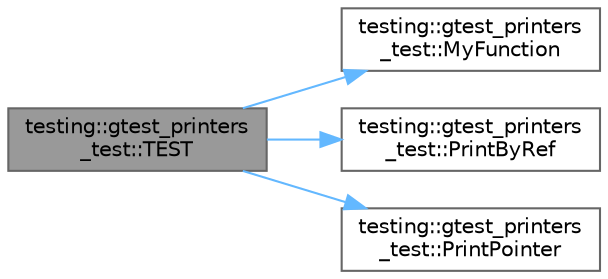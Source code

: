 digraph "testing::gtest_printers_test::TEST"
{
 // LATEX_PDF_SIZE
  bgcolor="transparent";
  edge [fontname=Helvetica,fontsize=10,labelfontname=Helvetica,labelfontsize=10];
  node [fontname=Helvetica,fontsize=10,shape=box,height=0.2,width=0.4];
  rankdir="LR";
  Node1 [id="Node000001",label="testing::gtest_printers\l_test::TEST",height=0.2,width=0.4,color="gray40", fillcolor="grey60", style="filled", fontcolor="black",tooltip=" "];
  Node1 -> Node2 [id="edge1_Node000001_Node000002",color="steelblue1",style="solid",tooltip=" "];
  Node2 [id="Node000002",label="testing::gtest_printers\l_test::MyFunction",height=0.2,width=0.4,color="grey40", fillcolor="white", style="filled",URL="$namespacetesting_1_1gtest__printers__test.html#adf0e590d6776ecb7095a989ff2272d7b",tooltip=" "];
  Node1 -> Node3 [id="edge2_Node000001_Node000003",color="steelblue1",style="solid",tooltip=" "];
  Node3 [id="Node000003",label="testing::gtest_printers\l_test::PrintByRef",height=0.2,width=0.4,color="grey40", fillcolor="white", style="filled",URL="$namespacetesting_1_1gtest__printers__test.html#a680e1fd7cfbae100466abe89567a0ee9",tooltip=" "];
  Node1 -> Node4 [id="edge3_Node000001_Node000004",color="steelblue1",style="solid",tooltip=" "];
  Node4 [id="Node000004",label="testing::gtest_printers\l_test::PrintPointer",height=0.2,width=0.4,color="grey40", fillcolor="white", style="filled",URL="$namespacetesting_1_1gtest__printers__test.html#ac1a9747bc3353294dd18c295a03915e2",tooltip=" "];
}
